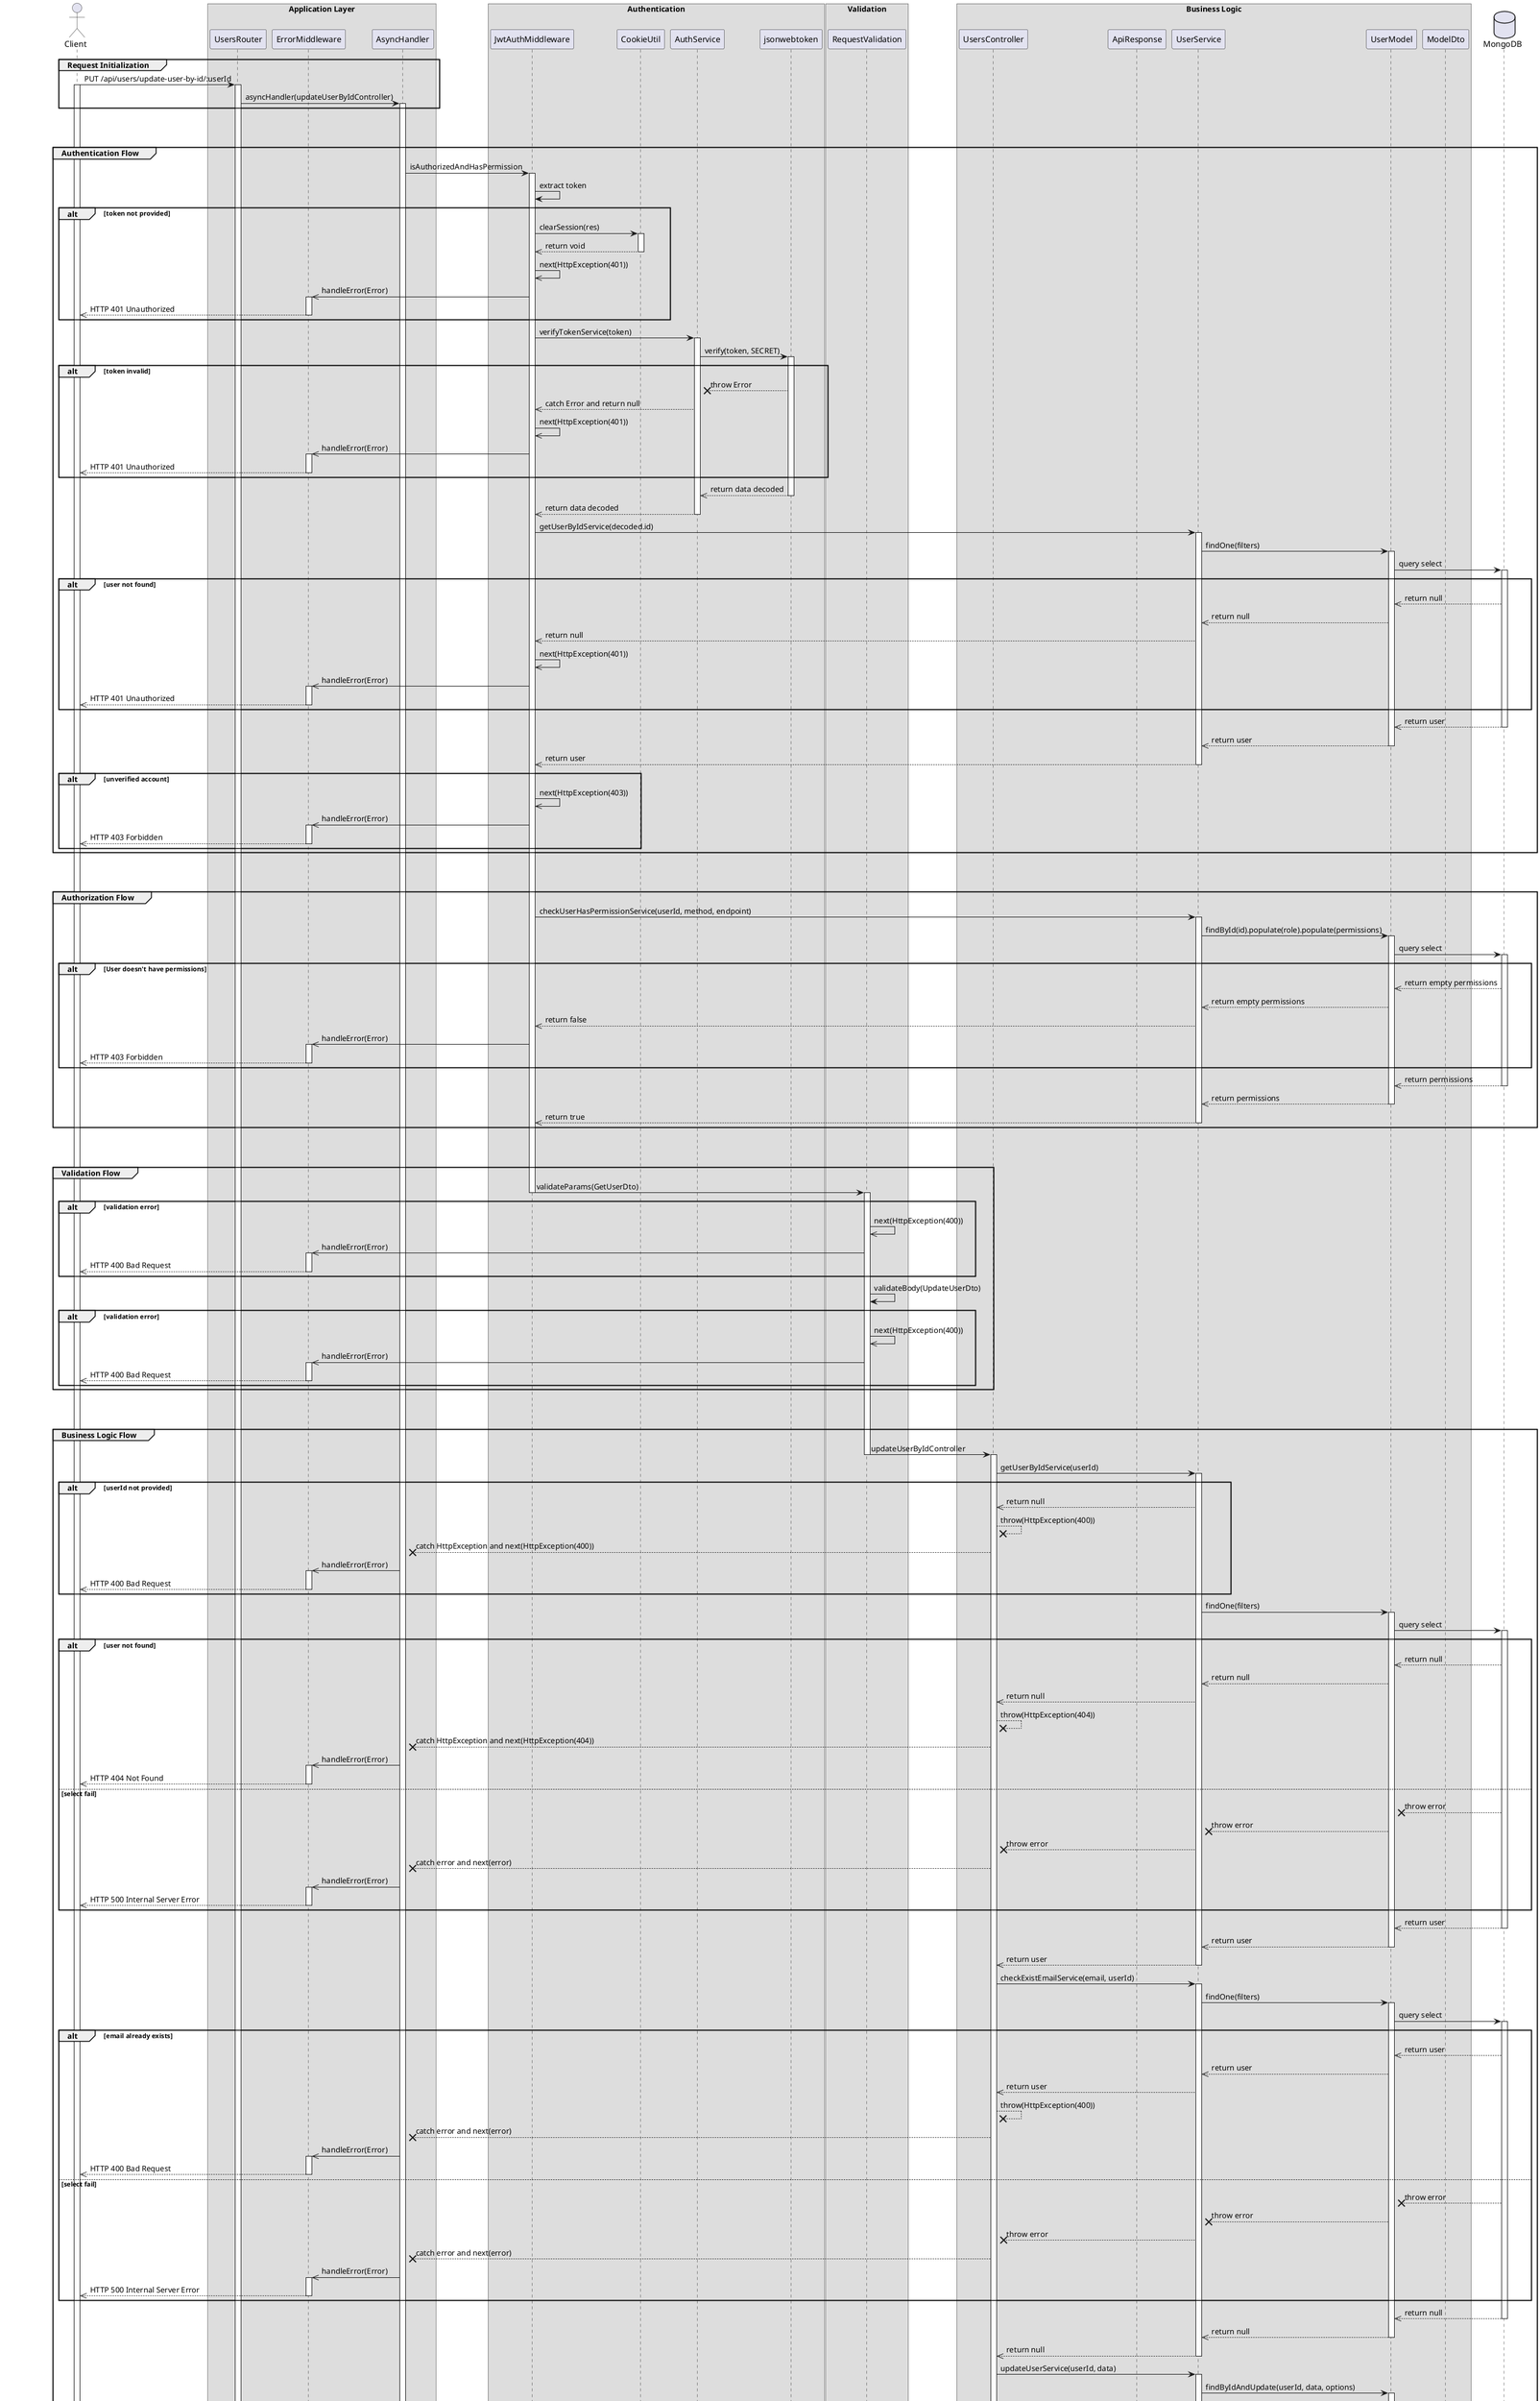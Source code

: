 @startuml Update User

actor Client

box "Application Layer"
participant UsersRouter 
participant ErrorMiddleware 
participant AsyncHandler 
end box

box "Authentication"
participant JwtAuthMiddleware 
participant CookieUtil
participant AuthService
participant jsonwebtoken
end box


box "Validation"
participant RequestValidation
end box

box "Business Logic"
participant UsersController
participant ApiResponse
participant UserService 
participant UserModel
participant ModelDto
end box

database MongoDB

' Step 1
group Request Initialization
    Client -> UsersRouter: PUT /api/users/update-user-by-id/:userId
    activate Client
    activate UsersRouter
    UsersRouter -> AsyncHandler: asyncHandler(updateUserByIdController)
    activate AsyncHandler
end

break
break

' Step 2
group Authentication Flow
    AsyncHandler -> JwtAuthMiddleware: isAuthorizedAndHasPermission
    activate JwtAuthMiddleware

    JwtAuthMiddleware -> JwtAuthMiddleware: extract token
    alt token not provided
        JwtAuthMiddleware -> CookieUtil: clearSession(res)
        activate CookieUtil
        CookieUtil -->> JwtAuthMiddleware: return void
        deactivate CookieUtil
        JwtAuthMiddleware ->> JwtAuthMiddleware: next(HttpException(401))
        JwtAuthMiddleware ->> ErrorMiddleware: handleError(Error)
        activate ErrorMiddleware
        ErrorMiddleware -->> Client: HTTP 401 Unauthorized
        deactivate ErrorMiddleware
    end 

    JwtAuthMiddleware -> AuthService: verifyTokenService(token)
    activate AuthService
    AuthService -> jsonwebtoken: verify(token, SECRET)
    activate jsonwebtoken
    alt token invalid
        jsonwebtoken --x AuthService: throw Error
        AuthService -->> JwtAuthMiddleware: catch Error and return null
        JwtAuthMiddleware ->> JwtAuthMiddleware: next(HttpException(401))
        JwtAuthMiddleware ->> ErrorMiddleware: handleError(Error)
        activate ErrorMiddleware
        ErrorMiddleware -->> Client: HTTP 401 Unauthorized
        deactivate ErrorMiddleware
    end

    jsonwebtoken -->> AuthService: return data decoded
    deactivate jsonwebtoken
    AuthService -->> JwtAuthMiddleware: return data decoded
    deactivate AuthService
    JwtAuthMiddleware -> UserService: getUserByIdService(decoded.id)
    activate UserService
    UserService -> UserModel: findOne(filters)
    activate UserModel
    UserModel -> MongoDB: query select
    activate MongoDB

    alt user not found
        MongoDB -->> UserModel: return null
        UserModel -->> UserService: return null
        UserService -->> JwtAuthMiddleware: return null
        JwtAuthMiddleware ->> JwtAuthMiddleware: next(HttpException(401))
        JwtAuthMiddleware ->> ErrorMiddleware: handleError(Error)
        activate ErrorMiddleware
        ErrorMiddleware -->> Client: HTTP 401 Unauthorized
        deactivate ErrorMiddleware
    end

    MongoDB -->> UserModel: return user
    deactivate MongoDB
    UserModel -->> UserService: return user
    deactivate UserModel
    UserService -->> JwtAuthMiddleware: return user
    deactivate UserService

    alt unverified account
        JwtAuthMiddleware ->> JwtAuthMiddleware: next(HttpException(403))
        JwtAuthMiddleware ->> ErrorMiddleware: handleError(Error)
        activate ErrorMiddleware
        ErrorMiddleware -->> Client: HTTP 403 Forbidden
        deactivate ErrorMiddleware
    end
end

break
break

' Step 3
group Authorization Flow
    JwtAuthMiddleware -> UserService: checkUserHasPermissionService(userId, method, endpoint)
    activate UserService
    UserService -> UserModel: findById(id).populate(role).populate(permissions)
    activate UserModel
    UserModel -> MongoDB: query select
    activate MongoDB

    alt User doesn't have permissions 
        MongoDB -->> UserModel: return empty permissions
        UserModel -->> UserService: return empty permissions
        UserService -->> JwtAuthMiddleware: return false
        JwtAuthMiddleware ->> ErrorMiddleware: handleError(Error)
        activate ErrorMiddleware
        ErrorMiddleware -->> Client: HTTP 403 Forbidden
        deactivate ErrorMiddleware
    end

    MongoDB -->> UserModel: return permissions
    deactivate MongoDB
    UserModel -->> UserService: return permissions
    deactivate UserModel
    UserService -->> JwtAuthMiddleware: return true
    deactivate UserService
end

break
break

' Step 4
group Validation Flow
    JwtAuthMiddleware -> RequestValidation: validateParams(GetUserDto)
    deactivate JwtAuthMiddleware
    activate RequestValidation
    alt validation error
        RequestValidation ->> RequestValidation: next(HttpException(400))
        RequestValidation ->> ErrorMiddleware: handleError(Error)
        activate ErrorMiddleware
        ErrorMiddleware -->> Client: HTTP 400 Bad Request
        deactivate ErrorMiddleware
    end
    
    RequestValidation -> RequestValidation: validateBody(UpdateUserDto)
    
    alt validation error
        RequestValidation ->> RequestValidation: next(HttpException(400))
        RequestValidation ->> ErrorMiddleware: handleError(Error)
        activate ErrorMiddleware
        ErrorMiddleware -->> Client: HTTP 400 Bad Request
        deactivate ErrorMiddleware
    end
end

break
break

' Step 5
group Business Logic Flow
    RequestValidation -> UsersController: updateUserByIdController
    deactivate RequestValidation
    activate UsersController
    UsersController -> UserService: getUserByIdService(userId)
    activate UserService
    
    alt userId not provided
        UserService -->> UsersController: return null
        UsersController --x UsersController: throw(HttpException(400))
        UsersController --x AsyncHandler: catch HttpException and next(HttpException(400))
        AsyncHandler ->> ErrorMiddleware: handleError(Error) 
        activate ErrorMiddleware
        ErrorMiddleware -->> Client: HTTP 400 Bad Request
        deactivate ErrorMiddleware
    end

    UserService -> UserModel: findOne(filters)
    activate UserModel
    UserModel -> MongoDB: query select
    activate MongoDB

    alt user not found
        MongoDB -->> UserModel: return null
        UserModel -->> UserService: return null
        UserService -->> UsersController: return null
        UsersController --x UsersController: throw(HttpException(404))
        UsersController --x AsyncHandler: catch HttpException and next(HttpException(404))
        AsyncHandler ->> ErrorMiddleware: handleError(Error) 
        activate ErrorMiddleware
        ErrorMiddleware -->> Client: HTTP 404 Not Found
        deactivate ErrorMiddleware

        else select fail
        MongoDB --x UserModel: throw error
        UserModel --x UserService: throw error
        UserService --x UsersController: throw error
        UsersController --x AsyncHandler: catch error and next(error)
        AsyncHandler ->> ErrorMiddleware: handleError(Error) 
        activate ErrorMiddleware
        ErrorMiddleware -->> Client: HTTP 500 Internal Server Error
        deactivate ErrorMiddleware
    end

    MongoDB -->> UserModel: return user
    deactivate MongoDB
    UserModel -->> UserService: return user
    deactivate UserModel
    UserService -->> UsersController: return user
    deactivate UserService
    UsersController -> UserService: checkExistEmailService(email, userId)
    activate UserService
    UserService -> UserModel: findOne(filters)
    activate UserModel
    UserModel -> MongoDB: query select
    activate MongoDB

    alt email already exists
        MongoDB -->> UserModel: return user
        UserModel -->> UserService: return user
        UserService -->> UsersController: return user
        UsersController --x UsersController: throw(HttpException(400))
        UsersController --x AsyncHandler: catch error and next(error)
        AsyncHandler ->> ErrorMiddleware: handleError(Error) 
        activate ErrorMiddleware
        ErrorMiddleware -->> Client: HTTP 400 Bad Request
        deactivate ErrorMiddleware

        else select fail
        MongoDB --x UserModel: throw error
        UserModel --x UserService: throw error
        UserService --x UsersController: throw error
        UsersController --x AsyncHandler: catch error and next(error)
        AsyncHandler ->> ErrorMiddleware: handleError(Error) 
        activate ErrorMiddleware
        ErrorMiddleware -->> Client: HTTP 500 Internal Server Error
        deactivate ErrorMiddleware
    end

    MongoDB -->> UserModel: return null
    deactivate MongoDB
    UserModel -->> UserService: return null
    deactivate UserModel
    UserService -->> UsersController: return null
    deactivate UserService

    UsersController -> UserService: updateUserService(userId, data)
    activate UserService
    UserService -> UserModel: findByIdAndUpdate(userId, data, options)
    activate UserModel
    UserModel -> MongoDB: query update
    activate MongoDB

    alt Update fail
        MongoDB --x UserModel: throw error
        UserModel --x UserService: throw error
        UserService --x UsersController: throw error
        UsersController --x AsyncHandler: catch error and next(error)
        AsyncHandler ->> ErrorMiddleware: handleError(Error) 
        activate ErrorMiddleware
        ErrorMiddleware -->> Client: HTTP 500 Internal Server Error
        deactivate ErrorMiddleware

    end
    MongoDB -->> UserModel: return user
    deactivate MongoDB
    UserModel -->> UserService: return user
    deactivate UserModel
    UserService -->> UsersController: return user
    deactivate UserService

    
end
break 
break

group Transform data response
    UsersController -> ModelDto: new(UserDto, user)
    activate ModelDto
    ModelDto -->> UsersController: return UserDto instance
    deactivate ModelDto

    UsersController -> ApiResponse: success(UserDto, success message)
    activate ApiResponse
    ApiResponse -->> UsersController: return ApiResponse instance
    deactivate ApiResponse 
end
UsersController -->> AsyncHandler: return ApiResponse instance
deactivate UsersController
AsyncHandler --> Client: HTTP 200 Success
deactivate AsyncHandler
deactivate UsersRouter


@enduml